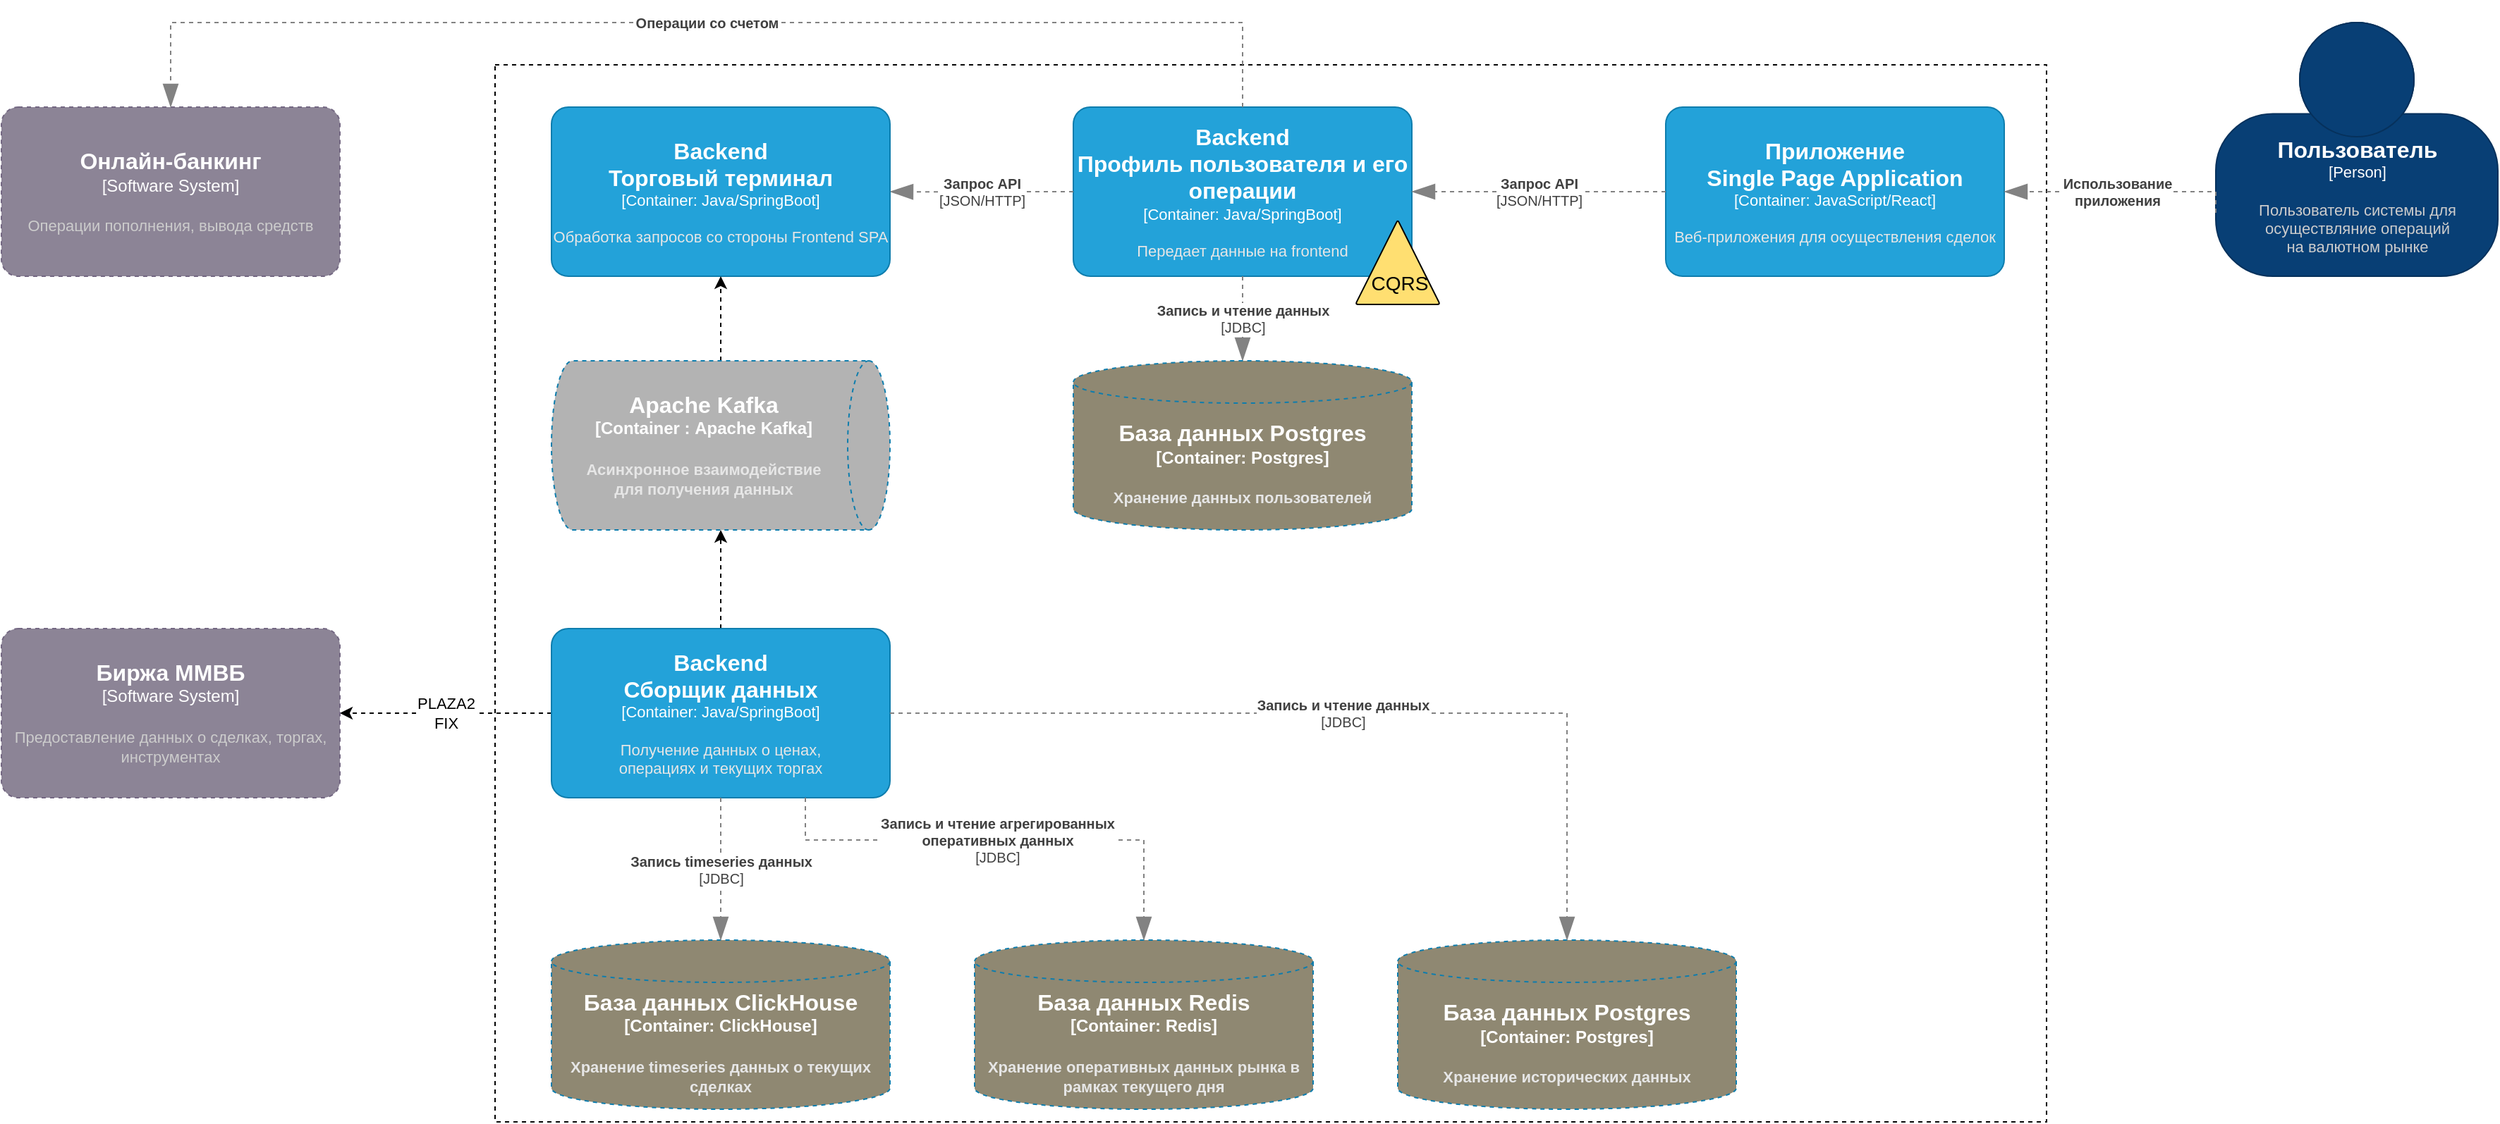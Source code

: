<mxfile version="18.0.6" type="device"><diagram id="Ah-mBnFkunpkfPkoM8vO" name="Страница 1"><mxGraphModel dx="2714" dy="1180" grid="1" gridSize="10" guides="1" tooltips="1" connect="1" arrows="1" fold="1" page="1" pageScale="1" pageWidth="827" pageHeight="1169" math="0" shadow="0"><root><mxCell id="0"/><mxCell id="1" parent="0"/><mxCell id="adNISslubqB6weQCNzrG-3" value="" style="rounded=0;whiteSpace=wrap;html=1;fillColor=none;dashed=1;" parent="1" vertex="1"><mxGeometry x="280" y="250" width="1100" height="750" as="geometry"/></mxCell><object placeholders="1" c4Name="Пользователь" c4Type="Person" c4Description="Пользователь системы для&#10;осуществляние операций&#10;на валютном рынке" label="&lt;font style=&quot;font-size: 16px&quot;&gt;&lt;b&gt;%c4Name%&lt;/b&gt;&lt;/font&gt;&lt;div&gt;[%c4Type%]&lt;/div&gt;&lt;br&gt;&lt;div&gt;&lt;font style=&quot;font-size: 11px&quot;&gt;&lt;font color=&quot;#cccccc&quot;&gt;%c4Description%&lt;/font&gt;&lt;/div&gt;" id="adNISslubqB6weQCNzrG-1"><mxCell style="html=1;fontSize=11;dashed=0;whitespace=wrap;fillColor=#083F75;strokeColor=#06315C;fontColor=#ffffff;shape=mxgraph.c4.person2;align=center;metaEdit=1;points=[[0.5,0,0],[1,0.5,0],[1,0.75,0],[0.75,1,0],[0.5,1,0],[0.25,1,0],[0,0.75,0],[0,0.5,0]];resizable=0;" parent="1" vertex="1"><mxGeometry x="1500" y="220" width="200" height="180" as="geometry"/></mxCell></object><mxCell id="adNISslubqB6weQCNzrG-15" value="PLAZA2&lt;br&gt;FIX" style="edgeStyle=orthogonalEdgeStyle;rounded=0;orthogonalLoop=1;jettySize=auto;html=1;exitX=0;exitY=0.5;exitDx=0;exitDy=0;exitPerimeter=0;entryX=1;entryY=0.5;entryDx=0;entryDy=0;entryPerimeter=0;dashed=1;" parent="1" source="adNISslubqB6weQCNzrG-2" target="adNISslubqB6weQCNzrG-14" edge="1"><mxGeometry relative="1" as="geometry"/></mxCell><mxCell id="adNISslubqB6weQCNzrG-34" style="edgeStyle=orthogonalEdgeStyle;rounded=0;orthogonalLoop=1;jettySize=auto;html=1;exitX=0.5;exitY=0;exitDx=0;exitDy=0;exitPerimeter=0;entryX=1;entryY=0.5;entryDx=0;entryDy=0;entryPerimeter=0;dashed=1;" parent="1" source="adNISslubqB6weQCNzrG-2" target="adNISslubqB6weQCNzrG-33" edge="1"><mxGeometry relative="1" as="geometry"/></mxCell><object placeholders="1" c4Name="Backend&#10;Сборщик данных" c4Type="Container" c4Technology="Java/SpringBoot" c4Description="Получение данных о ценах,&#10;операциях и текущих торгах" label="&lt;font style=&quot;font-size: 16px&quot;&gt;&lt;b&gt;%c4Name%&lt;/b&gt;&lt;/font&gt;&lt;div&gt;[%c4Type%: %c4Technology%]&lt;/div&gt;&lt;br&gt;&lt;div&gt;&lt;font style=&quot;font-size: 11px&quot;&gt;&lt;font color=&quot;#E6E6E6&quot;&gt;%c4Description%&lt;/font&gt;&lt;/div&gt;" id="adNISslubqB6weQCNzrG-2"><mxCell style="rounded=1;whiteSpace=wrap;html=1;fontSize=11;labelBackgroundColor=none;fillColor=#23A2D9;fontColor=#ffffff;align=center;arcSize=10;strokeColor=#0E7DAD;metaEdit=1;resizable=0;points=[[0.25,0,0],[0.5,0,0],[0.75,0,0],[1,0.25,0],[1,0.5,0],[1,0.75,0],[0.75,1,0],[0.5,1,0],[0.25,1,0],[0,0.75,0],[0,0.5,0],[0,0.25,0]];" parent="1" vertex="1"><mxGeometry x="320" y="650" width="240" height="120" as="geometry"/></mxCell></object><object placeholders="1" c4Name="Backend&#10;Профиль пользователя и его операции" c4Type="Container" c4Technology="Java/SpringBoot" c4Description="Передает данные на frontend" label="&lt;font style=&quot;font-size: 16px&quot;&gt;&lt;b&gt;%c4Name%&lt;/b&gt;&lt;/font&gt;&lt;div&gt;[%c4Type%: %c4Technology%]&lt;/div&gt;&lt;br&gt;&lt;div&gt;&lt;font style=&quot;font-size: 11px&quot;&gt;&lt;font color=&quot;#E6E6E6&quot;&gt;%c4Description%&lt;/font&gt;&lt;/div&gt;" id="adNISslubqB6weQCNzrG-4"><mxCell style="rounded=1;whiteSpace=wrap;html=1;fontSize=11;labelBackgroundColor=none;fillColor=#23A2D9;fontColor=#ffffff;align=center;arcSize=10;strokeColor=#0E7DAD;metaEdit=1;resizable=0;points=[[0.25,0,0],[0.5,0,0],[0.75,0,0],[1,0.25,0],[1,0.5,0],[1,0.75,0],[0.75,1,0],[0.5,1,0],[0.25,1,0],[0,0.75,0],[0,0.5,0],[0,0.25,0]];" parent="1" vertex="1"><mxGeometry x="690" y="280" width="240" height="120" as="geometry"/></mxCell></object><object placeholders="1" c4Type="База данных Postgres" c4Container="Container" c4Technology="Postgres" c4Description="Хранение исторических данных" label="&lt;font style=&quot;font-size: 16px&quot;&gt;&lt;b&gt;%c4Type%&lt;/font&gt;&lt;div&gt;[%c4Container%:&amp;nbsp;%c4Technology%]&lt;/div&gt;&lt;br&gt;&lt;div&gt;&lt;font style=&quot;font-size: 11px&quot;&gt;&lt;font color=&quot;#E6E6E6&quot;&gt;%c4Description%&lt;/font&gt;&lt;/div&gt;" id="adNISslubqB6weQCNzrG-5"><mxCell style="shape=cylinder3;size=15;whiteSpace=wrap;html=1;boundedLbl=1;rounded=0;labelBackgroundColor=none;fillColor=#8F8872;fontSize=12;fontColor=#ffffff;align=center;strokeColor=#0E7DAD;metaEdit=1;points=[[0.5,0,0],[1,0.25,0],[1,0.5,0],[1,0.75,0],[0.5,1,0],[0,0.75,0],[0,0.5,0],[0,0.25,0]];resizable=0;dashed=1;" parent="1" vertex="1"><mxGeometry x="920" y="871" width="240" height="120" as="geometry"/></mxCell></object><object placeholders="1" c4Type="База данных ClickHouse" c4Container="Container" c4Technology="ClickHouse" c4Description="Хранение timeseries данных о текущих сделках" label="&lt;font style=&quot;font-size: 16px&quot;&gt;&lt;b&gt;%c4Type%&lt;/font&gt;&lt;div&gt;[%c4Container%:&amp;nbsp;%c4Technology%]&lt;/div&gt;&lt;br&gt;&lt;div&gt;&lt;font style=&quot;font-size: 11px&quot;&gt;&lt;font color=&quot;#E6E6E6&quot;&gt;%c4Description%&lt;/font&gt;&lt;/div&gt;" id="adNISslubqB6weQCNzrG-6"><mxCell style="shape=cylinder3;size=15;whiteSpace=wrap;html=1;boundedLbl=1;rounded=0;labelBackgroundColor=none;fillColor=#8F8872;fontSize=12;fontColor=#ffffff;align=center;strokeColor=#0E7DAD;metaEdit=1;points=[[0.5,0,0],[1,0.25,0],[1,0.5,0],[1,0.75,0],[0.5,1,0],[0,0.75,0],[0,0.5,0],[0,0.25,0]];resizable=0;dashed=1;" parent="1" vertex="1"><mxGeometry x="320" y="871" width="240" height="120" as="geometry"/></mxCell></object><object placeholders="1" c4Type="База данных Redis" c4Container="Container" c4Technology="Redis" c4Description="Хранение оперативных данных рынка в рамках текущего дня" label="&lt;font style=&quot;font-size: 16px&quot;&gt;&lt;b&gt;%c4Type%&lt;/font&gt;&lt;div&gt;[%c4Container%:&amp;nbsp;%c4Technology%]&lt;/div&gt;&lt;br&gt;&lt;div&gt;&lt;font style=&quot;font-size: 11px&quot;&gt;&lt;font color=&quot;#E6E6E6&quot;&gt;%c4Description%&lt;/font&gt;&lt;/div&gt;" id="adNISslubqB6weQCNzrG-7"><mxCell style="shape=cylinder3;size=15;whiteSpace=wrap;html=1;boundedLbl=1;rounded=0;labelBackgroundColor=none;fillColor=#8F8872;fontSize=12;fontColor=#ffffff;align=center;strokeColor=#0E7DAD;metaEdit=1;points=[[0.5,0,0],[1,0.25,0],[1,0.5,0],[1,0.75,0],[0.5,1,0],[0,0.75,0],[0,0.5,0],[0,0.25,0]];resizable=0;dashed=1;" parent="1" vertex="1"><mxGeometry x="620" y="871" width="240" height="120" as="geometry"/></mxCell></object><object placeholders="1" c4Name="Приложение&#10;Single Page Application" c4Type="Container" c4Technology="JavaScript/React" c4Description="Веб-приложения для осуществления сделок" label="&lt;font style=&quot;font-size: 16px&quot;&gt;&lt;b&gt;%c4Name%&lt;/b&gt;&lt;/font&gt;&lt;div&gt;[%c4Type%: %c4Technology%]&lt;/div&gt;&lt;br&gt;&lt;div&gt;&lt;font style=&quot;font-size: 11px&quot;&gt;&lt;font color=&quot;#E6E6E6&quot;&gt;%c4Description%&lt;/font&gt;&lt;/div&gt;" id="adNISslubqB6weQCNzrG-12"><mxCell style="rounded=1;whiteSpace=wrap;html=1;fontSize=11;labelBackgroundColor=none;fillColor=#23A2D9;fontColor=#ffffff;align=center;arcSize=10;strokeColor=#0E7DAD;metaEdit=1;resizable=0;points=[[0.25,0,0],[0.5,0,0],[0.75,0,0],[1,0.25,0],[1,0.5,0],[1,0.75,0],[0.75,1,0],[0.5,1,0],[0.25,1,0],[0,0.75,0],[0,0.5,0],[0,0.25,0]];" parent="1" vertex="1"><mxGeometry x="1110" y="280" width="240" height="120" as="geometry"/></mxCell></object><object placeholders="1" c4Name="Биржа ММВБ" c4Type="Software System" c4Description="Предоставление данных о сделках, торгах, инструментах" label="&lt;font style=&quot;font-size: 16px&quot;&gt;&lt;b&gt;%c4Name%&lt;/b&gt;&lt;/font&gt;&lt;div&gt;[%c4Type%]&lt;/div&gt;&lt;br&gt;&lt;div&gt;&lt;font style=&quot;font-size: 11px&quot;&gt;&lt;font color=&quot;#cccccc&quot;&gt;%c4Description%&lt;/font&gt;&lt;/div&gt;" id="adNISslubqB6weQCNzrG-14"><mxCell style="rounded=1;whiteSpace=wrap;html=1;labelBackgroundColor=none;fillColor=#8C8496;fontColor=#ffffff;align=center;arcSize=10;strokeColor=#736782;metaEdit=1;resizable=0;points=[[0.25,0,0],[0.5,0,0],[0.75,0,0],[1,0.25,0],[1,0.5,0],[1,0.75,0],[0.75,1,0],[0.5,1,0],[0.25,1,0],[0,0.75,0],[0,0.5,0],[0,0.25,0]];dashed=1;" parent="1" vertex="1"><mxGeometry x="-70" y="650" width="240" height="120" as="geometry"/></mxCell></object><object placeholders="1" c4Type="Relationship" c4Technology="JSON/HTTP" c4Description="Запрос API" label="&lt;div style=&quot;text-align: left&quot;&gt;&lt;div style=&quot;text-align: center&quot;&gt;&lt;b&gt;%c4Description%&lt;/b&gt;&lt;/div&gt;&lt;div style=&quot;text-align: center&quot;&gt;[%c4Technology%]&lt;/div&gt;&lt;/div&gt;" id="adNISslubqB6weQCNzrG-18"><mxCell style="endArrow=blockThin;html=1;fontSize=10;fontColor=#404040;strokeWidth=1;endFill=1;strokeColor=#828282;elbow=vertical;metaEdit=1;endSize=14;startSize=14;jumpStyle=arc;jumpSize=16;rounded=0;edgeStyle=orthogonalEdgeStyle;dashed=1;entryX=1;entryY=0.5;entryDx=0;entryDy=0;entryPerimeter=0;" parent="1" source="adNISslubqB6weQCNzrG-12" target="adNISslubqB6weQCNzrG-4" edge="1"><mxGeometry width="240" relative="1" as="geometry"><mxPoint x="670" y="400" as="sourcePoint"/><mxPoint x="910" y="400" as="targetPoint"/></mxGeometry></mxCell></object><object placeholders="1" c4Type="Relationship" c4Technology="JSON/HTTP" c4Description="Запрос API" label="&lt;div style=&quot;text-align: left&quot;&gt;&lt;div style=&quot;text-align: center&quot;&gt;&lt;b&gt;%c4Description%&lt;/b&gt;&lt;/div&gt;&lt;div style=&quot;text-align: center&quot;&gt;[%c4Technology%]&lt;/div&gt;&lt;/div&gt;" id="adNISslubqB6weQCNzrG-20"><mxCell style="endArrow=blockThin;html=1;fontSize=10;fontColor=#404040;strokeWidth=1;endFill=1;strokeColor=#828282;elbow=vertical;metaEdit=1;endSize=14;startSize=14;jumpStyle=arc;jumpSize=16;rounded=0;edgeStyle=orthogonalEdgeStyle;dashed=1;entryX=1;entryY=0.5;entryDx=0;entryDy=0;entryPerimeter=0;" parent="1" target="adNISslubqB6weQCNzrG-32" edge="1"><mxGeometry width="240" relative="1" as="geometry"><mxPoint x="690" y="340" as="sourcePoint"/><mxPoint x="930.0" y="350" as="targetPoint"/></mxGeometry></mxCell></object><object placeholders="1" c4Type="Relationship" c4Technology="JDBC" c4Description="Запись timeseries данных" label="&lt;div style=&quot;text-align: left&quot;&gt;&lt;div style=&quot;text-align: center&quot;&gt;&lt;b&gt;%c4Description%&lt;/b&gt;&lt;/div&gt;&lt;div style=&quot;text-align: center&quot;&gt;[%c4Technology%]&lt;/div&gt;&lt;/div&gt;" id="adNISslubqB6weQCNzrG-23"><mxCell style="endArrow=blockThin;html=1;fontSize=10;fontColor=#404040;strokeWidth=1;endFill=1;strokeColor=#828282;elbow=vertical;metaEdit=1;endSize=14;startSize=14;jumpStyle=arc;jumpSize=16;rounded=0;edgeStyle=orthogonalEdgeStyle;dashed=1;exitX=0.5;exitY=1;exitDx=0;exitDy=0;exitPerimeter=0;" parent="1" source="adNISslubqB6weQCNzrG-2" target="adNISslubqB6weQCNzrG-6" edge="1"><mxGeometry width="240" relative="1" as="geometry"><mxPoint x="670" y="400" as="sourcePoint"/><mxPoint x="910" y="400" as="targetPoint"/></mxGeometry></mxCell></object><object placeholders="1" c4Type="Relationship" c4Technology="JDBC" c4Description="Запись и чтение агрегированных&#10;оперативных данных" label="&lt;div style=&quot;text-align: left&quot;&gt;&lt;div style=&quot;text-align: center&quot;&gt;&lt;b&gt;%c4Description%&lt;/b&gt;&lt;/div&gt;&lt;div style=&quot;text-align: center&quot;&gt;[%c4Technology%]&lt;/div&gt;&lt;/div&gt;" id="adNISslubqB6weQCNzrG-25"><mxCell style="endArrow=blockThin;html=1;fontSize=10;fontColor=#404040;strokeWidth=1;endFill=1;strokeColor=#828282;elbow=vertical;metaEdit=1;endSize=14;startSize=14;jumpStyle=arc;jumpSize=16;rounded=0;edgeStyle=orthogonalEdgeStyle;dashed=1;exitX=0.75;exitY=1;exitDx=0;exitDy=0;exitPerimeter=0;entryX=0.5;entryY=0;entryDx=0;entryDy=0;entryPerimeter=0;" parent="1" source="adNISslubqB6weQCNzrG-2" target="adNISslubqB6weQCNzrG-7" edge="1"><mxGeometry x="-0.027" width="240" relative="1" as="geometry"><mxPoint x="230" y="570" as="sourcePoint"/><mxPoint x="470" y="570" as="targetPoint"/><Array as="points"><mxPoint x="500" y="800"/><mxPoint x="740" y="800"/></Array><mxPoint as="offset"/></mxGeometry></mxCell></object><object placeholders="1" c4Type="Relationship" c4Technology="JDBC" c4Description="Запись и чтение данных" label="&lt;div style=&quot;text-align: left&quot;&gt;&lt;div style=&quot;text-align: center&quot;&gt;&lt;b&gt;%c4Description%&lt;/b&gt;&lt;/div&gt;&lt;div style=&quot;text-align: center&quot;&gt;[%c4Technology%]&lt;/div&gt;&lt;/div&gt;" id="adNISslubqB6weQCNzrG-27"><mxCell style="endArrow=blockThin;html=1;fontSize=10;fontColor=#404040;strokeWidth=1;endFill=1;strokeColor=#828282;elbow=vertical;metaEdit=1;endSize=14;startSize=14;jumpStyle=arc;jumpSize=16;rounded=0;edgeStyle=orthogonalEdgeStyle;dashed=1;exitX=0.5;exitY=1;exitDx=0;exitDy=0;exitPerimeter=0;entryX=0.5;entryY=0;entryDx=0;entryDy=0;entryPerimeter=0;" parent="1" source="adNISslubqB6weQCNzrG-4" target="adNISslubqB6weQCNzrG-38" edge="1"><mxGeometry width="240" relative="1" as="geometry"><mxPoint x="860" y="470" as="sourcePoint"/><mxPoint x="1100" y="470" as="targetPoint"/></mxGeometry></mxCell></object><object placeholders="1" c4Type="Relationship" c4Description="Использование&#10;приложения" label="&lt;div style=&quot;text-align: left&quot;&gt;&lt;div style=&quot;text-align: center&quot;&gt;&lt;b&gt;%c4Description%&lt;/b&gt;&lt;/div&gt;" id="adNISslubqB6weQCNzrG-28"><mxCell style="endArrow=blockThin;html=1;fontSize=10;fontColor=#404040;strokeWidth=1;endFill=1;strokeColor=#828282;elbow=vertical;metaEdit=1;endSize=14;startSize=14;jumpStyle=arc;jumpSize=16;rounded=0;edgeStyle=orthogonalEdgeStyle;dashed=1;entryX=1;entryY=0.5;entryDx=0;entryDy=0;entryPerimeter=0;exitX=0;exitY=0.75;exitDx=0;exitDy=0;exitPerimeter=0;" parent="1" source="adNISslubqB6weQCNzrG-1" target="adNISslubqB6weQCNzrG-12" edge="1"><mxGeometry x="0.03" width="240" relative="1" as="geometry"><mxPoint x="1550" y="110" as="sourcePoint"/><mxPoint x="1140" y="190" as="targetPoint"/><Array as="points"><mxPoint x="1500" y="340"/></Array><mxPoint as="offset"/></mxGeometry></mxCell></object><object placeholders="1" c4Name="Онлайн-банкинг" c4Type="Software System" c4Description="Операции пополнения, вывода средств" label="&lt;font style=&quot;font-size: 16px&quot;&gt;&lt;b&gt;%c4Name%&lt;/b&gt;&lt;/font&gt;&lt;div&gt;[%c4Type%]&lt;/div&gt;&lt;br&gt;&lt;div&gt;&lt;font style=&quot;font-size: 11px&quot;&gt;&lt;font color=&quot;#cccccc&quot;&gt;%c4Description%&lt;/font&gt;&lt;/div&gt;" id="adNISslubqB6weQCNzrG-29"><mxCell style="rounded=1;whiteSpace=wrap;html=1;labelBackgroundColor=none;fillColor=#8C8496;fontColor=#ffffff;align=center;arcSize=10;strokeColor=#736782;metaEdit=1;resizable=0;points=[[0.25,0,0],[0.5,0,0],[0.75,0,0],[1,0.25,0],[1,0.5,0],[1,0.75,0],[0.75,1,0],[0.5,1,0],[0.25,1,0],[0,0.75,0],[0,0.5,0],[0,0.25,0]];dashed=1;" parent="1" vertex="1"><mxGeometry x="-70" y="280" width="240" height="120" as="geometry"/></mxCell></object><object placeholders="1" c4Type="Relationship" c4Description="Операции со счетом" label="&lt;div style=&quot;text-align: left&quot;&gt;&lt;div style=&quot;text-align: center&quot;&gt;&lt;b&gt;%c4Description%&lt;/b&gt;&lt;/div&gt;" id="adNISslubqB6weQCNzrG-31"><mxCell style="endArrow=blockThin;html=1;fontSize=10;fontColor=#404040;strokeWidth=1;endFill=1;strokeColor=#828282;elbow=vertical;metaEdit=1;endSize=14;startSize=14;jumpStyle=arc;jumpSize=16;rounded=0;edgeStyle=orthogonalEdgeStyle;dashed=1;exitX=0.5;exitY=0;exitDx=0;exitDy=0;exitPerimeter=0;entryX=0.5;entryY=0;entryDx=0;entryDy=0;entryPerimeter=0;" parent="1" source="adNISslubqB6weQCNzrG-4" target="adNISslubqB6weQCNzrG-29" edge="1"><mxGeometry width="240" relative="1" as="geometry"><mxPoint x="300" y="110" as="sourcePoint"/><mxPoint x="540" y="110" as="targetPoint"/><Array as="points"><mxPoint x="810" y="220"/><mxPoint x="50" y="220"/></Array></mxGeometry></mxCell></object><object placeholders="1" c4Name="Backend&#10;Торговый терминал" c4Type="Container" c4Technology="Java/SpringBoot" c4Description="Обработка запросов со стороны Frontend SPA" label="&lt;font style=&quot;font-size: 16px&quot;&gt;&lt;b&gt;%c4Name%&lt;/b&gt;&lt;/font&gt;&lt;div&gt;[%c4Type%: %c4Technology%]&lt;/div&gt;&lt;br&gt;&lt;div&gt;&lt;font style=&quot;font-size: 11px&quot;&gt;&lt;font color=&quot;#E6E6E6&quot;&gt;%c4Description%&lt;/font&gt;&lt;/div&gt;" id="adNISslubqB6weQCNzrG-32"><mxCell style="rounded=1;whiteSpace=wrap;html=1;fontSize=11;labelBackgroundColor=none;fillColor=#23A2D9;fontColor=#ffffff;align=center;arcSize=10;strokeColor=#0E7DAD;metaEdit=1;resizable=0;points=[[0.25,0,0],[0.5,0,0],[0.75,0,0],[1,0.25,0],[1,0.5,0],[1,0.75,0],[0.75,1,0],[0.5,1,0],[0.25,1,0],[0,0.75,0],[0,0.5,0],[0,0.25,0]];" parent="1" vertex="1"><mxGeometry x="320" y="280" width="240" height="120" as="geometry"/></mxCell></object><mxCell id="adNISslubqB6weQCNzrG-35" style="edgeStyle=orthogonalEdgeStyle;rounded=0;orthogonalLoop=1;jettySize=auto;html=1;entryX=0.5;entryY=1;entryDx=0;entryDy=0;entryPerimeter=0;dashed=1;" parent="1" source="adNISslubqB6weQCNzrG-33" target="adNISslubqB6weQCNzrG-32" edge="1"><mxGeometry relative="1" as="geometry"/></mxCell><object placeholders="1" c4Type="Apache Kafka" c4Container="Container " c4Technology="Apache Kafka" c4Description="Асинхронное взаимодействие&#10;для получения данных" label="&lt;font style=&quot;font-size: 16px&quot;&gt;&lt;b&gt;%c4Type%&lt;/font&gt;&lt;div&gt;[%c4Container%:&amp;nbsp;%c4Technology%]&lt;/div&gt;&lt;br&gt;&lt;div&gt;&lt;font style=&quot;font-size: 11px&quot;&gt;&lt;font color=&quot;#E6E6E6&quot;&gt;%c4Description%&lt;/font&gt;&lt;/div&gt;" id="adNISslubqB6weQCNzrG-33"><mxCell style="shape=cylinder3;size=15;direction=south;whiteSpace=wrap;html=1;boundedLbl=1;rounded=0;labelBackgroundColor=none;fillColor=#B3B3B3;fontSize=12;fontColor=#ffffff;align=center;strokeColor=#0E7DAD;metaEdit=1;points=[[0.5,0,0],[1,0.25,0],[1,0.5,0],[1,0.75,0],[0.5,1,0],[0,0.75,0],[0,0.5,0],[0,0.25,0]];resizable=0;dashed=1;" parent="1" vertex="1"><mxGeometry x="320" y="460" width="240" height="120" as="geometry"/></mxCell></object><object placeholders="1" c4Type="Relationship" c4Technology="JDBC" c4Description="Запись и чтение данных" label="&lt;div style=&quot;text-align: left&quot;&gt;&lt;div style=&quot;text-align: center&quot;&gt;&lt;b&gt;%c4Description%&lt;/b&gt;&lt;/div&gt;&lt;div style=&quot;text-align: center&quot;&gt;[%c4Technology%]&lt;/div&gt;&lt;/div&gt;" id="adNISslubqB6weQCNzrG-37"><mxCell style="endArrow=blockThin;html=1;fontSize=10;fontColor=#404040;strokeWidth=1;endFill=1;strokeColor=#828282;elbow=vertical;metaEdit=1;endSize=14;startSize=14;jumpStyle=arc;jumpSize=16;rounded=0;edgeStyle=orthogonalEdgeStyle;dashed=1;exitX=1;exitY=0.5;exitDx=0;exitDy=0;exitPerimeter=0;entryX=0.5;entryY=0;entryDx=0;entryDy=0;entryPerimeter=0;" parent="1" source="adNISslubqB6weQCNzrG-2" target="adNISslubqB6weQCNzrG-5" edge="1"><mxGeometry width="240" relative="1" as="geometry"><mxPoint x="820.0" y="410" as="sourcePoint"/><mxPoint x="1050.0" y="881" as="targetPoint"/></mxGeometry></mxCell></object><object placeholders="1" c4Type="База данных Postgres" c4Container="Container" c4Technology="Postgres" c4Description="Хранение данных пользователей" label="&lt;font style=&quot;font-size: 16px&quot;&gt;&lt;b&gt;%c4Type%&lt;/font&gt;&lt;div&gt;[%c4Container%:&amp;nbsp;%c4Technology%]&lt;/div&gt;&lt;br&gt;&lt;div&gt;&lt;font style=&quot;font-size: 11px&quot;&gt;&lt;font color=&quot;#E6E6E6&quot;&gt;%c4Description%&lt;/font&gt;&lt;/div&gt;" id="adNISslubqB6weQCNzrG-38"><mxCell style="shape=cylinder3;size=15;whiteSpace=wrap;html=1;boundedLbl=1;rounded=0;labelBackgroundColor=none;fillColor=#8F8872;fontSize=12;fontColor=#ffffff;align=center;strokeColor=#0E7DAD;metaEdit=1;points=[[0.5,0,0],[1,0.25,0],[1,0.5,0],[1,0.75,0],[0.5,1,0],[0,0.75,0],[0,0.5,0],[0,0.25,0]];resizable=0;dashed=1;" parent="1" vertex="1"><mxGeometry x="690" y="460" width="240" height="120" as="geometry"/></mxCell></object><mxCell id="OBU4i1AT6_qJBv6--Aak-2" value="&#10;&#10;CQRS" style="group" parent="1" vertex="1" connectable="0"><mxGeometry x="890" y="360" width="60" height="60" as="geometry"/></mxCell><mxCell id="OBU4i1AT6_qJBv6--Aak-3" value="" style="triangle;whiteSpace=wrap;html=1;rounded=1;fontFamily=Helvetica;fontSize=11;strokeColor=default;strokeWidth=1;fillColor=#FFDF71;rotation=-90;horizontal=1;container=0;arcSize=4;" parent="OBU4i1AT6_qJBv6--Aak-2" vertex="1"><mxGeometry width="60" height="60" as="geometry"/></mxCell><mxCell id="OBU4i1AT6_qJBv6--Aak-4" value="&lt;font style=&quot;font-size: 14px;&quot; color=&quot;#000000&quot;&gt;CQRS&lt;/font&gt;" style="text;html=1;strokeColor=none;fillColor=none;align=center;verticalAlign=middle;whiteSpace=wrap;rounded=0;fontFamily=Helvetica;fontSize=15;fontColor=#FFFFFF;container=0;" parent="OBU4i1AT6_qJBv6--Aak-2" vertex="1"><mxGeometry x="3.16" y="20.002" width="56.842" height="47.368" as="geometry"/></mxCell></root></mxGraphModel></diagram></mxfile>